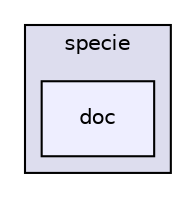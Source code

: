 digraph "src/thermophysicalModels/specie/doc" {
  bgcolor=transparent;
  compound=true
  node [ fontsize="10", fontname="Helvetica"];
  edge [ labelfontsize="10", labelfontname="Helvetica"];
  subgraph clusterdir_5c4bf53b114f4c9237cd4ef0431fc9bd {
    graph [ bgcolor="#ddddee", pencolor="black", label="specie" fontname="Helvetica", fontsize="10", URL="dir_5c4bf53b114f4c9237cd4ef0431fc9bd.html"]
  dir_ec83af7def04926c68e4a52b61eefdec [shape=box, label="doc", style="filled", fillcolor="#eeeeff", pencolor="black", URL="dir_ec83af7def04926c68e4a52b61eefdec.html"];
  }
}
